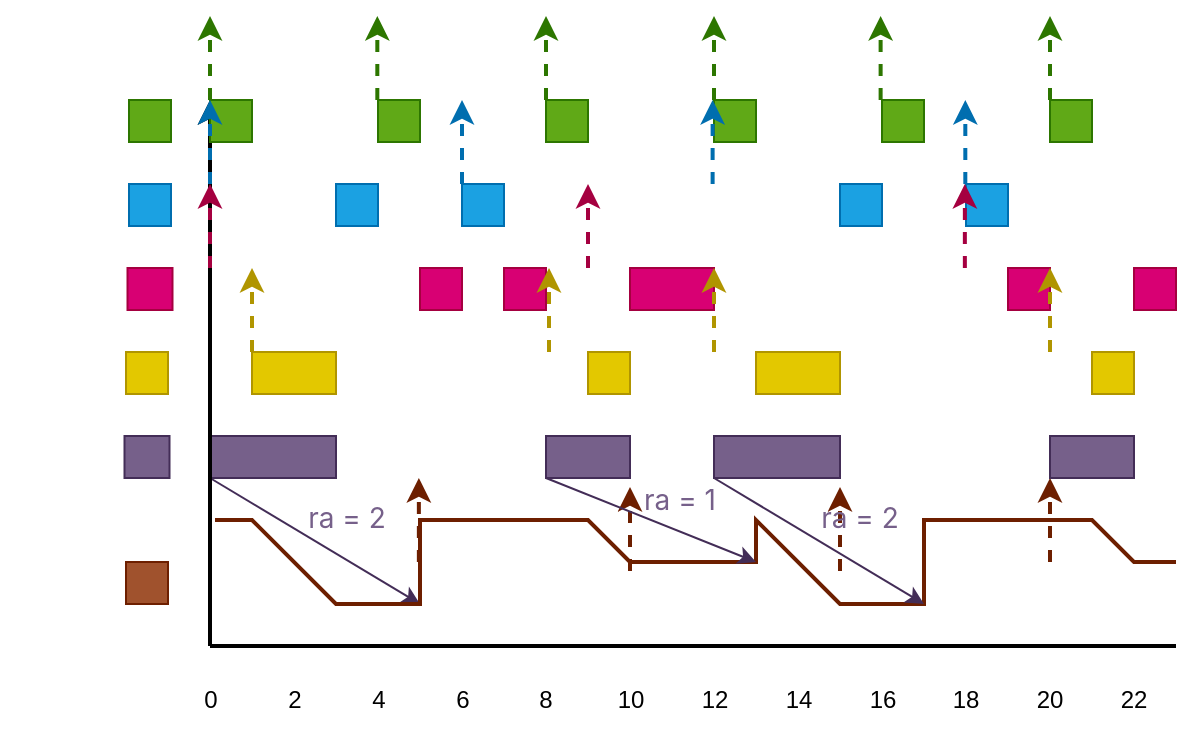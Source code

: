 <mxfile>
    <diagram id="2Uu6G821-9Wza9XmK5AW" name="Página-1">
        <mxGraphModel dx="705" dy="592" grid="1" gridSize="21" guides="1" tooltips="1" connect="1" arrows="1" fold="1" page="1" pageScale="1" pageWidth="1169" pageHeight="827" background="none" math="0" shadow="0">
            <root>
                <mxCell id="0"/>
                <mxCell id="1" parent="0"/>
                <mxCell id="297" style="edgeStyle=none;html=1;exitX=0;exitY=1;exitDx=0;exitDy=0;fillColor=#76608a;strokeColor=#432D57;" edge="1" parent="1" source="289">
                    <mxGeometry relative="1" as="geometry">
                        <mxPoint x="273" y="336" as="targetPoint"/>
                        <mxPoint x="168" y="273" as="sourcePoint"/>
                    </mxGeometry>
                </mxCell>
                <mxCell id="289" value="" style="rounded=0;whiteSpace=wrap;html=1;fillColor=#76608a;fontColor=#ffffff;strokeColor=#432D57;" vertex="1" parent="1">
                    <mxGeometry x="168" y="252" width="63" height="21" as="geometry"/>
                </mxCell>
                <mxCell id="160" value="" style="edgeStyle=none;jumpSize=13;html=1;strokeWidth=2;startSize=6;" parent="1" edge="1">
                    <mxGeometry relative="1" as="geometry">
                        <mxPoint x="273" y="167.5" as="sourcePoint"/>
                        <mxPoint x="273" y="167.5" as="targetPoint"/>
                    </mxGeometry>
                </mxCell>
                <mxCell id="161" value="" style="endArrow=none;html=1;jumpSize=13;startSize=6;strokeWidth=2;" parent="1" edge="1">
                    <mxGeometry width="50" height="50" relative="1" as="geometry">
                        <mxPoint x="168" y="357" as="sourcePoint"/>
                        <mxPoint x="651" y="357" as="targetPoint"/>
                    </mxGeometry>
                </mxCell>
                <mxCell id="162" value="" style="endArrow=classic;html=1;strokeWidth=2;" parent="1" edge="1">
                    <mxGeometry width="50" height="50" relative="1" as="geometry">
                        <mxPoint x="168" y="357" as="sourcePoint"/>
                        <mxPoint x="168" y="84" as="targetPoint"/>
                    </mxGeometry>
                </mxCell>
                <mxCell id="163" value="0" style="text;html=1;strokeColor=none;fillColor=none;align=center;verticalAlign=middle;whiteSpace=wrap;rounded=0;" parent="1" vertex="1">
                    <mxGeometry x="157.5" y="369" width="21" height="30" as="geometry"/>
                </mxCell>
                <mxCell id="164" value="2" style="text;html=1;strokeColor=none;fillColor=none;align=center;verticalAlign=middle;whiteSpace=wrap;rounded=0;" parent="1" vertex="1">
                    <mxGeometry x="199.5" y="369" width="21" height="30" as="geometry"/>
                </mxCell>
                <mxCell id="165" value="10" style="text;html=1;strokeColor=none;fillColor=none;align=center;verticalAlign=middle;whiteSpace=wrap;rounded=0;" parent="1" vertex="1">
                    <mxGeometry x="367.5" y="369" width="21" height="30" as="geometry"/>
                </mxCell>
                <mxCell id="166" value="16" style="text;html=1;strokeColor=none;fillColor=none;align=center;verticalAlign=middle;whiteSpace=wrap;rounded=0;" parent="1" vertex="1">
                    <mxGeometry x="493.5" y="369" width="21" height="30" as="geometry"/>
                </mxCell>
                <mxCell id="167" value="18" style="text;html=1;strokeColor=none;fillColor=none;align=center;verticalAlign=middle;whiteSpace=wrap;rounded=0;" parent="1" vertex="1">
                    <mxGeometry x="525" y="369" width="42" height="30" as="geometry"/>
                </mxCell>
                <mxCell id="168" value="" style="rounded=0;whiteSpace=wrap;html=1;fillColor=#60a917;fontColor=#ffffff;strokeColor=#2D7600;" parent="1" vertex="1">
                    <mxGeometry x="127.5" y="84" width="21" height="21" as="geometry"/>
                </mxCell>
                <mxCell id="169" value="" style="rounded=0;whiteSpace=wrap;html=1;fillColor=#d80073;fontColor=#ffffff;strokeColor=#A50040;" parent="1" vertex="1">
                    <mxGeometry x="126.75" y="168" width="22.5" height="21" as="geometry"/>
                </mxCell>
                <mxCell id="170" value="" style="rounded=0;whiteSpace=wrap;html=1;fillColor=#1ba1e2;fontColor=#ffffff;strokeColor=#006EAF;" parent="1" vertex="1">
                    <mxGeometry x="127.5" y="126" width="21" height="21" as="geometry"/>
                </mxCell>
                <mxCell id="171" value="&lt;font color=&quot;#ffffff&quot;&gt;&lt;span style=&quot;font-family: -apple-system, BlinkMacSystemFont, &amp;quot;Segoe WPC&amp;quot;, &amp;quot;Segoe UI&amp;quot;, system-ui, Ubuntu, &amp;quot;Droid Sans&amp;quot;, sans-serif; font-size: 14px;&quot;&gt;τ&lt;/span&gt;1&lt;/font&gt;" style="text;html=1;strokeColor=none;fillColor=none;align=center;verticalAlign=middle;whiteSpace=wrap;rounded=0;" parent="1" vertex="1">
                    <mxGeometry x="63" y="79.5" width="60" height="30" as="geometry"/>
                </mxCell>
                <mxCell id="172" value="&lt;font color=&quot;#ffffff&quot;&gt;&lt;span style=&quot;font-family: -apple-system, BlinkMacSystemFont, &amp;quot;Segoe WPC&amp;quot;, &amp;quot;Segoe UI&amp;quot;, system-ui, Ubuntu, &amp;quot;Droid Sans&amp;quot;, sans-serif; font-size: 14px;&quot;&gt;τ&lt;/span&gt;2&lt;/font&gt;" style="text;html=1;strokeColor=none;fillColor=none;align=center;verticalAlign=middle;whiteSpace=wrap;rounded=0;" parent="1" vertex="1">
                    <mxGeometry x="63" y="121.5" width="60" height="30" as="geometry"/>
                </mxCell>
                <mxCell id="173" value="&lt;font color=&quot;#ffffff&quot;&gt;&lt;span style=&quot;font-family: -apple-system, BlinkMacSystemFont, &amp;quot;Segoe WPC&amp;quot;, &amp;quot;Segoe UI&amp;quot;, system-ui, Ubuntu, &amp;quot;Droid Sans&amp;quot;, sans-serif; font-size: 14px;&quot;&gt;τ&lt;/span&gt;3&lt;/font&gt;" style="text;html=1;strokeColor=none;fillColor=none;align=center;verticalAlign=middle;whiteSpace=wrap;rounded=0;" parent="1" vertex="1">
                    <mxGeometry x="63" y="163.5" width="60" height="30" as="geometry"/>
                </mxCell>
                <mxCell id="174" value="" style="rounded=0;whiteSpace=wrap;html=1;fillColor=#60a917;fontColor=#ffffff;strokeColor=#2D7600;" parent="1" vertex="1">
                    <mxGeometry x="168" y="84" width="21" height="21" as="geometry"/>
                </mxCell>
                <mxCell id="175" value="" style="rounded=0;whiteSpace=wrap;html=1;fillColor=#1ba1e2;fontColor=#ffffff;strokeColor=#006EAF;" parent="1" vertex="1">
                    <mxGeometry x="231" y="126" width="21" height="21" as="geometry"/>
                </mxCell>
                <mxCell id="178" value="" style="rounded=0;whiteSpace=wrap;html=1;fillColor=#60a917;fontColor=#ffffff;strokeColor=#2D7600;" parent="1" vertex="1">
                    <mxGeometry x="252" y="84" width="21" height="21" as="geometry"/>
                </mxCell>
                <mxCell id="179" value="" style="rounded=0;whiteSpace=wrap;html=1;fillColor=#1ba1e2;fontColor=#ffffff;strokeColor=#006EAF;" parent="1" vertex="1">
                    <mxGeometry x="483" y="126" width="21" height="21" as="geometry"/>
                </mxCell>
                <mxCell id="181" value="4" style="text;html=1;strokeColor=none;fillColor=none;align=center;verticalAlign=middle;whiteSpace=wrap;rounded=0;" parent="1" vertex="1">
                    <mxGeometry x="241.5" y="369" width="21" height="30" as="geometry"/>
                </mxCell>
                <mxCell id="182" value="6" style="text;html=1;strokeColor=none;fillColor=none;align=center;verticalAlign=middle;whiteSpace=wrap;rounded=0;" parent="1" vertex="1">
                    <mxGeometry x="283.5" y="369" width="21" height="30" as="geometry"/>
                </mxCell>
                <mxCell id="183" value="8" style="text;html=1;strokeColor=none;fillColor=none;align=center;verticalAlign=middle;whiteSpace=wrap;rounded=0;" parent="1" vertex="1">
                    <mxGeometry x="315" y="369" width="42" height="30" as="geometry"/>
                </mxCell>
                <mxCell id="184" value="12" style="text;html=1;strokeColor=none;fillColor=none;align=center;verticalAlign=middle;whiteSpace=wrap;rounded=0;" parent="1" vertex="1">
                    <mxGeometry x="409.5" y="369" width="21" height="30" as="geometry"/>
                </mxCell>
                <mxCell id="185" value="14" style="text;html=1;strokeColor=none;fillColor=none;align=center;verticalAlign=middle;whiteSpace=wrap;rounded=0;" parent="1" vertex="1">
                    <mxGeometry x="451.5" y="369" width="21" height="30" as="geometry"/>
                </mxCell>
                <mxCell id="186" value="" style="endArrow=classic;html=1;rounded=1;strokeWidth=2;endSize=6;sourcePerimeterSpacing=0;targetPerimeterSpacing=0;jumpSize=6;dashed=1;fillColor=#60a917;strokeColor=#2D7600;" parent="1" edge="1">
                    <mxGeometry width="50" height="50" relative="1" as="geometry">
                        <mxPoint x="251.66" y="84" as="sourcePoint"/>
                        <mxPoint x="251.66" y="42" as="targetPoint"/>
                    </mxGeometry>
                </mxCell>
                <mxCell id="188" value="" style="endArrow=classic;html=1;rounded=1;strokeWidth=2;endSize=6;sourcePerimeterSpacing=0;targetPerimeterSpacing=0;jumpSize=6;dashed=1;fillColor=#60a917;strokeColor=#2D7600;exitX=0;exitY=0;exitDx=0;exitDy=0;" parent="1" source="174" edge="1">
                    <mxGeometry width="50" height="50" relative="1" as="geometry">
                        <mxPoint x="315.0" y="105" as="sourcePoint"/>
                        <mxPoint x="168" y="42" as="targetPoint"/>
                    </mxGeometry>
                </mxCell>
                <mxCell id="189" value="" style="endArrow=classic;html=1;rounded=1;strokeWidth=2;endSize=6;sourcePerimeterSpacing=0;targetPerimeterSpacing=0;jumpSize=6;dashed=1;fillColor=#1ba1e2;strokeColor=#006EAF;exitX=0;exitY=0;exitDx=0;exitDy=0;" parent="1" edge="1">
                    <mxGeometry width="50" height="50" relative="1" as="geometry">
                        <mxPoint x="168" y="126" as="sourcePoint"/>
                        <mxPoint x="168" y="84" as="targetPoint"/>
                    </mxGeometry>
                </mxCell>
                <mxCell id="190" value="" style="endArrow=classic;html=1;rounded=1;strokeWidth=2;endSize=6;sourcePerimeterSpacing=0;targetPerimeterSpacing=0;jumpSize=6;dashed=1;fillColor=#1ba1e2;strokeColor=#006EAF;" parent="1" edge="1">
                    <mxGeometry width="50" height="50" relative="1" as="geometry">
                        <mxPoint x="294" y="126" as="sourcePoint"/>
                        <mxPoint x="294" y="84" as="targetPoint"/>
                    </mxGeometry>
                </mxCell>
                <mxCell id="192" value="" style="endArrow=classic;html=1;rounded=1;strokeWidth=2;endSize=6;sourcePerimeterSpacing=0;targetPerimeterSpacing=0;jumpSize=6;dashed=1;fillColor=#d80073;strokeColor=#A50040;" parent="1" edge="1">
                    <mxGeometry width="50" height="50" relative="1" as="geometry">
                        <mxPoint x="168" y="168" as="sourcePoint"/>
                        <mxPoint x="168" y="126" as="targetPoint"/>
                    </mxGeometry>
                </mxCell>
                <mxCell id="198" value="20" style="text;html=1;strokeColor=none;fillColor=none;align=center;verticalAlign=middle;whiteSpace=wrap;rounded=0;" parent="1" vertex="1">
                    <mxGeometry x="567" y="369" width="42" height="30" as="geometry"/>
                </mxCell>
                <mxCell id="216" value="" style="rounded=0;whiteSpace=wrap;html=1;fillColor=#e3c800;fontColor=#000000;strokeColor=#B09500;" parent="1" vertex="1">
                    <mxGeometry x="126" y="210" width="21" height="21" as="geometry"/>
                </mxCell>
                <mxCell id="217" value="&lt;font color=&quot;#ffffff&quot;&gt;&lt;span style=&quot;font-family: -apple-system, BlinkMacSystemFont, &amp;quot;Segoe WPC&amp;quot;, &amp;quot;Segoe UI&amp;quot;, system-ui, Ubuntu, &amp;quot;Droid Sans&amp;quot;, sans-serif; font-size: 14px;&quot;&gt;a&lt;/span&gt;&lt;/font&gt;" style="text;html=1;strokeColor=none;fillColor=none;align=center;verticalAlign=middle;whiteSpace=wrap;rounded=0;" parent="1" vertex="1">
                    <mxGeometry x="63" y="205.5" width="60" height="30" as="geometry"/>
                </mxCell>
                <mxCell id="218" value="" style="endArrow=classic;html=1;rounded=1;strokeWidth=2;endSize=6;sourcePerimeterSpacing=0;targetPerimeterSpacing=0;jumpSize=6;dashed=1;fillColor=#e3c800;strokeColor=#B09500;" parent="1" edge="1">
                    <mxGeometry width="50" height="50" relative="1" as="geometry">
                        <mxPoint x="189" y="210" as="sourcePoint"/>
                        <mxPoint x="189" y="168" as="targetPoint"/>
                    </mxGeometry>
                </mxCell>
                <mxCell id="219" value="" style="rounded=0;whiteSpace=wrap;html=1;fillColor=#e3c800;fontColor=#000000;strokeColor=#B09500;" parent="1" vertex="1">
                    <mxGeometry x="189" y="210" width="42" height="21" as="geometry"/>
                </mxCell>
                <mxCell id="221" value="" style="rounded=0;whiteSpace=wrap;html=1;fillColor=#e3c800;fontColor=#000000;strokeColor=#B09500;" parent="1" vertex="1">
                    <mxGeometry x="357" y="210" width="21" height="21" as="geometry"/>
                </mxCell>
                <mxCell id="236" value="" style="rounded=0;whiteSpace=wrap;html=1;fillColor=#60a917;fontColor=#ffffff;strokeColor=#2D7600;" parent="1" vertex="1">
                    <mxGeometry x="336" y="84" width="21" height="21" as="geometry"/>
                </mxCell>
                <mxCell id="237" value="" style="rounded=0;whiteSpace=wrap;html=1;fillColor=#60a917;fontColor=#ffffff;strokeColor=#2D7600;" parent="1" vertex="1">
                    <mxGeometry x="420" y="84" width="21" height="21" as="geometry"/>
                </mxCell>
                <mxCell id="238" value="" style="rounded=0;whiteSpace=wrap;html=1;fillColor=#60a917;fontColor=#ffffff;strokeColor=#2D7600;" parent="1" vertex="1">
                    <mxGeometry x="504" y="84" width="21" height="21" as="geometry"/>
                </mxCell>
                <mxCell id="239" value="" style="endArrow=classic;html=1;rounded=1;strokeWidth=2;endSize=6;sourcePerimeterSpacing=0;targetPerimeterSpacing=0;jumpSize=6;dashed=1;fillColor=#60a917;strokeColor=#2D7600;" parent="1" edge="1">
                    <mxGeometry width="50" height="50" relative="1" as="geometry">
                        <mxPoint x="336.0" y="84.0" as="sourcePoint"/>
                        <mxPoint x="336.0" y="42" as="targetPoint"/>
                    </mxGeometry>
                </mxCell>
                <mxCell id="240" value="" style="endArrow=classic;html=1;rounded=1;strokeWidth=2;endSize=6;sourcePerimeterSpacing=0;targetPerimeterSpacing=0;jumpSize=6;dashed=1;fillColor=#60a917;strokeColor=#2D7600;" parent="1" edge="1">
                    <mxGeometry width="50" height="50" relative="1" as="geometry">
                        <mxPoint x="420.0" y="84.0" as="sourcePoint"/>
                        <mxPoint x="420.0" y="42" as="targetPoint"/>
                    </mxGeometry>
                </mxCell>
                <mxCell id="241" value="" style="endArrow=classic;html=1;rounded=1;strokeWidth=2;endSize=6;sourcePerimeterSpacing=0;targetPerimeterSpacing=0;jumpSize=6;dashed=1;fillColor=#60a917;strokeColor=#2D7600;" parent="1" edge="1">
                    <mxGeometry width="50" height="50" relative="1" as="geometry">
                        <mxPoint x="503.31" y="84.0" as="sourcePoint"/>
                        <mxPoint x="503.31" y="42" as="targetPoint"/>
                    </mxGeometry>
                </mxCell>
                <mxCell id="242" value="" style="rounded=0;whiteSpace=wrap;html=1;fillColor=#1ba1e2;fontColor=#ffffff;strokeColor=#006EAF;" parent="1" vertex="1">
                    <mxGeometry x="294" y="126" width="21" height="21" as="geometry"/>
                </mxCell>
                <mxCell id="243" value="" style="endArrow=classic;html=1;rounded=1;strokeWidth=2;endSize=6;sourcePerimeterSpacing=0;targetPerimeterSpacing=0;jumpSize=6;dashed=1;fillColor=#1ba1e2;strokeColor=#006EAF;" parent="1" edge="1">
                    <mxGeometry width="50" height="50" relative="1" as="geometry">
                        <mxPoint x="419.31" y="126" as="sourcePoint"/>
                        <mxPoint x="419.31" y="84.0" as="targetPoint"/>
                    </mxGeometry>
                </mxCell>
                <mxCell id="244" value="" style="endArrow=classic;html=1;rounded=1;strokeWidth=2;endSize=6;sourcePerimeterSpacing=0;targetPerimeterSpacing=0;jumpSize=6;dashed=1;fillColor=#1ba1e2;strokeColor=#006EAF;" parent="1" edge="1">
                    <mxGeometry width="50" height="50" relative="1" as="geometry">
                        <mxPoint x="545.66" y="126" as="sourcePoint"/>
                        <mxPoint x="545.66" y="84.0" as="targetPoint"/>
                    </mxGeometry>
                </mxCell>
                <mxCell id="245" value="" style="rounded=0;whiteSpace=wrap;html=1;fillColor=#1ba1e2;fontColor=#ffffff;strokeColor=#006EAF;" parent="1" vertex="1">
                    <mxGeometry x="546" y="126" width="21" height="21" as="geometry"/>
                </mxCell>
                <mxCell id="248" value="" style="endArrow=classic;html=1;rounded=1;strokeWidth=2;endSize=6;sourcePerimeterSpacing=0;targetPerimeterSpacing=0;jumpSize=6;dashed=1;fillColor=#60a917;strokeColor=#2D7600;" parent="1" edge="1">
                    <mxGeometry width="50" height="50" relative="1" as="geometry">
                        <mxPoint x="588.0" y="84.0" as="sourcePoint"/>
                        <mxPoint x="588.0" y="42" as="targetPoint"/>
                    </mxGeometry>
                </mxCell>
                <mxCell id="249" value="22" style="text;html=1;strokeColor=none;fillColor=none;align=center;verticalAlign=middle;whiteSpace=wrap;rounded=0;" parent="1" vertex="1">
                    <mxGeometry x="609" y="369" width="42" height="30" as="geometry"/>
                </mxCell>
                <mxCell id="250" value="" style="rounded=0;whiteSpace=wrap;html=1;fillColor=#60a917;fontColor=#ffffff;strokeColor=#2D7600;" parent="1" vertex="1">
                    <mxGeometry x="588" y="84" width="21" height="21" as="geometry"/>
                </mxCell>
                <mxCell id="251" value="" style="rounded=0;whiteSpace=wrap;html=1;fillColor=#d80073;fontColor=#ffffff;strokeColor=#A50040;" parent="1" vertex="1">
                    <mxGeometry x="567" y="168" width="21" height="21" as="geometry"/>
                </mxCell>
                <mxCell id="256" value="" style="endArrow=classic;html=1;rounded=1;strokeWidth=2;endSize=6;sourcePerimeterSpacing=0;targetPerimeterSpacing=0;jumpSize=6;dashed=1;fillColor=#e3c800;strokeColor=#B09500;" parent="1" edge="1">
                    <mxGeometry width="50" height="50" relative="1" as="geometry">
                        <mxPoint x="588.0" y="210" as="sourcePoint"/>
                        <mxPoint x="588.0" y="168" as="targetPoint"/>
                    </mxGeometry>
                </mxCell>
                <mxCell id="257" value="" style="rounded=0;whiteSpace=wrap;html=1;fillColor=#e3c800;fontColor=#000000;strokeColor=#B09500;" parent="1" vertex="1">
                    <mxGeometry x="441" y="210" width="42" height="21" as="geometry"/>
                </mxCell>
                <mxCell id="258" value="" style="rounded=0;whiteSpace=wrap;html=1;fillColor=#e3c800;fontColor=#000000;strokeColor=#B09500;" parent="1" vertex="1">
                    <mxGeometry x="609" y="210" width="21" height="21" as="geometry"/>
                </mxCell>
                <mxCell id="259" value="&lt;font color=&quot;#ffffff&quot;&gt;&lt;span style=&quot;font-family: -apple-system, BlinkMacSystemFont, &amp;quot;Segoe WPC&amp;quot;, &amp;quot;Segoe UI&amp;quot;, system-ui, Ubuntu, &amp;quot;Droid Sans&amp;quot;, sans-serif; font-size: 14px;&quot;&gt;a1&lt;/span&gt;&lt;/font&gt;" style="text;html=1;strokeColor=none;fillColor=none;align=center;verticalAlign=middle;whiteSpace=wrap;rounded=0;" parent="1" vertex="1">
                    <mxGeometry x="168" y="189" width="21" height="21" as="geometry"/>
                </mxCell>
                <mxCell id="262" value="&lt;font color=&quot;#ffffff&quot;&gt;&lt;span style=&quot;font-family: -apple-system, BlinkMacSystemFont, &amp;quot;Segoe WPC&amp;quot;, &amp;quot;Segoe UI&amp;quot;, system-ui, Ubuntu, &amp;quot;Droid Sans&amp;quot;, sans-serif; font-size: 14px;&quot;&gt;a3&lt;/span&gt;&lt;/font&gt;" style="text;html=1;strokeColor=none;fillColor=none;align=center;verticalAlign=middle;whiteSpace=wrap;rounded=0;" parent="1" vertex="1">
                    <mxGeometry x="399" y="189" width="18" height="21" as="geometry"/>
                </mxCell>
                <mxCell id="263" value="&lt;font color=&quot;#ffffff&quot;&gt;&lt;span style=&quot;font-family: -apple-system, BlinkMacSystemFont, &amp;quot;Segoe WPC&amp;quot;, &amp;quot;Segoe UI&amp;quot;, system-ui, Ubuntu, &amp;quot;Droid Sans&amp;quot;, sans-serif; font-size: 14px;&quot;&gt;a4&lt;/span&gt;&lt;/font&gt;" style="text;html=1;strokeColor=none;fillColor=none;align=center;verticalAlign=middle;whiteSpace=wrap;rounded=0;" parent="1" vertex="1">
                    <mxGeometry x="567" y="189" width="18" height="21" as="geometry"/>
                </mxCell>
                <mxCell id="264" value="&lt;font color=&quot;#ffffff&quot;&gt;&lt;span style=&quot;font-family: -apple-system, BlinkMacSystemFont, &amp;quot;Segoe WPC&amp;quot;, &amp;quot;Segoe UI&amp;quot;, system-ui, Ubuntu, &amp;quot;Droid Sans&amp;quot;, sans-serif; font-size: 14px;&quot;&gt;cs&lt;/span&gt;&lt;/font&gt;" style="text;html=1;strokeColor=none;fillColor=none;align=center;verticalAlign=middle;whiteSpace=wrap;rounded=0;" parent="1" vertex="1">
                    <mxGeometry x="66" y="315" width="60" height="21" as="geometry"/>
                </mxCell>
                <mxCell id="269" value="" style="rounded=0;whiteSpace=wrap;html=1;fillColor=#d80073;fontColor=#ffffff;strokeColor=#A50040;" parent="1" vertex="1">
                    <mxGeometry x="378" y="168" width="42" height="21" as="geometry"/>
                </mxCell>
                <mxCell id="255" value="" style="endArrow=classic;html=1;rounded=1;strokeWidth=2;endSize=6;sourcePerimeterSpacing=0;targetPerimeterSpacing=0;jumpSize=6;dashed=1;fillColor=#e3c800;strokeColor=#B09500;" parent="1" edge="1">
                    <mxGeometry width="50" height="50" relative="1" as="geometry">
                        <mxPoint x="420.0" y="210" as="sourcePoint"/>
                        <mxPoint x="420.0" y="168" as="targetPoint"/>
                    </mxGeometry>
                </mxCell>
                <mxCell id="270" value="" style="endArrow=classic;html=1;rounded=1;strokeWidth=2;endSize=6;sourcePerimeterSpacing=0;targetPerimeterSpacing=0;jumpSize=6;dashed=1;fillColor=#d80073;strokeColor=#A50040;" parent="1" edge="1">
                    <mxGeometry width="50" height="50" relative="1" as="geometry">
                        <mxPoint x="357" y="168" as="sourcePoint"/>
                        <mxPoint x="357" y="126" as="targetPoint"/>
                    </mxGeometry>
                </mxCell>
                <mxCell id="271" value="" style="endArrow=classic;html=1;rounded=1;strokeWidth=2;endSize=6;sourcePerimeterSpacing=0;targetPerimeterSpacing=0;jumpSize=6;dashed=1;fillColor=#d80073;strokeColor=#A50040;" parent="1" edge="1">
                    <mxGeometry width="50" height="50" relative="1" as="geometry">
                        <mxPoint x="545.43" y="168" as="sourcePoint"/>
                        <mxPoint x="545.43" y="126" as="targetPoint"/>
                    </mxGeometry>
                </mxCell>
                <mxCell id="272" value="" style="rounded=0;whiteSpace=wrap;html=1;fillColor=#d80073;fontColor=#ffffff;strokeColor=#A50040;" parent="1" vertex="1">
                    <mxGeometry x="630" y="168" width="21" height="21" as="geometry"/>
                </mxCell>
                <mxCell id="273" value="" style="rounded=0;whiteSpace=wrap;html=1;fillColor=#a0522d;strokeColor=#6D1F00;glass=0;shadow=0;fontColor=#ffffff;" parent="1" vertex="1">
                    <mxGeometry x="126" y="315" width="21" height="21" as="geometry"/>
                </mxCell>
                <mxCell id="278" value="" style="endArrow=none;html=1;strokeWidth=2;fillColor=#a0522d;strokeColor=#6D1F00;rounded=0;" parent="1" edge="1">
                    <mxGeometry width="50" height="50" relative="1" as="geometry">
                        <mxPoint x="170.5" y="294" as="sourcePoint"/>
                        <mxPoint x="651" y="315" as="targetPoint"/>
                        <Array as="points">
                            <mxPoint x="189" y="294"/>
                            <mxPoint x="231" y="336"/>
                            <mxPoint x="273" y="336"/>
                            <mxPoint x="273" y="294"/>
                            <mxPoint x="357" y="294"/>
                            <mxPoint x="378" y="315"/>
                            <mxPoint x="441" y="315"/>
                            <mxPoint x="441" y="294"/>
                            <mxPoint x="483" y="336"/>
                            <mxPoint x="525" y="336"/>
                            <mxPoint x="525" y="294"/>
                            <mxPoint x="609" y="294"/>
                            <mxPoint x="630" y="315"/>
                        </Array>
                    </mxGeometry>
                </mxCell>
                <mxCell id="279" value="" style="endArrow=classic;html=1;rounded=1;strokeWidth=2;endSize=6;sourcePerimeterSpacing=0;targetPerimeterSpacing=0;jumpSize=6;dashed=1;fillColor=#a0522d;strokeColor=#6D1F00;" parent="1" edge="1">
                    <mxGeometry width="50" height="50" relative="1" as="geometry">
                        <mxPoint x="272.43" y="315" as="sourcePoint"/>
                        <mxPoint x="272.43" y="273" as="targetPoint"/>
                    </mxGeometry>
                </mxCell>
                <mxCell id="280" value="" style="endArrow=classic;html=1;rounded=1;strokeWidth=2;endSize=6;sourcePerimeterSpacing=0;targetPerimeterSpacing=0;jumpSize=6;dashed=1;fillColor=#a0522d;strokeColor=#6D1F00;" parent="1" edge="1">
                    <mxGeometry width="50" height="50" relative="1" as="geometry">
                        <mxPoint x="378.0" y="319.5" as="sourcePoint"/>
                        <mxPoint x="378.0" y="277.5" as="targetPoint"/>
                    </mxGeometry>
                </mxCell>
                <mxCell id="281" value="" style="endArrow=classic;html=1;rounded=1;strokeWidth=2;endSize=6;sourcePerimeterSpacing=0;targetPerimeterSpacing=0;jumpSize=6;dashed=1;fillColor=#a0522d;strokeColor=#6D1F00;" parent="1" edge="1">
                    <mxGeometry width="50" height="50" relative="1" as="geometry">
                        <mxPoint x="483.0" y="319.5" as="sourcePoint"/>
                        <mxPoint x="483.0" y="277.5" as="targetPoint"/>
                    </mxGeometry>
                </mxCell>
                <mxCell id="282" value="" style="endArrow=classic;html=1;rounded=1;strokeWidth=2;endSize=6;sourcePerimeterSpacing=0;targetPerimeterSpacing=0;jumpSize=6;dashed=1;fillColor=#a0522d;strokeColor=#6D1F00;" parent="1" edge="1">
                    <mxGeometry width="50" height="50" relative="1" as="geometry">
                        <mxPoint x="588" y="315" as="sourcePoint"/>
                        <mxPoint x="588" y="273" as="targetPoint"/>
                    </mxGeometry>
                </mxCell>
                <mxCell id="285" value="" style="rounded=0;whiteSpace=wrap;html=1;fillColor=#d80073;fontColor=#ffffff;strokeColor=#A50040;" parent="1" vertex="1">
                    <mxGeometry x="273" y="168" width="21" height="21" as="geometry"/>
                </mxCell>
                <mxCell id="286" value="" style="rounded=0;whiteSpace=wrap;html=1;fillColor=#d80073;fontColor=#ffffff;strokeColor=#A50040;" parent="1" vertex="1">
                    <mxGeometry x="315" y="168" width="21" height="21" as="geometry"/>
                </mxCell>
                <mxCell id="254" value="" style="endArrow=classic;html=1;rounded=1;strokeWidth=2;endSize=6;sourcePerimeterSpacing=0;targetPerimeterSpacing=0;jumpSize=6;dashed=1;fillColor=#e3c800;strokeColor=#B09500;" parent="1" edge="1">
                    <mxGeometry width="50" height="50" relative="1" as="geometry">
                        <mxPoint x="337.5" y="210" as="sourcePoint"/>
                        <mxPoint x="337.5" y="168" as="targetPoint"/>
                    </mxGeometry>
                </mxCell>
                <mxCell id="261" value="&lt;font color=&quot;#ffffff&quot;&gt;&lt;span style=&quot;font-family: -apple-system, BlinkMacSystemFont, &amp;quot;Segoe WPC&amp;quot;, &amp;quot;Segoe UI&amp;quot;, system-ui, Ubuntu, &amp;quot;Droid Sans&amp;quot;, sans-serif; font-size: 14px;&quot;&gt;a2&lt;/span&gt;&lt;/font&gt;" style="text;html=1;strokeColor=none;fillColor=none;align=center;verticalAlign=middle;whiteSpace=wrap;rounded=0;" parent="1" vertex="1">
                    <mxGeometry x="315" y="189" width="18" height="21" as="geometry"/>
                </mxCell>
                <mxCell id="287" value="" style="rounded=0;whiteSpace=wrap;html=1;fillColor=#76608a;fontColor=#ffffff;strokeColor=#432D57;" vertex="1" parent="1">
                    <mxGeometry x="125.25" y="252" width="22.5" height="21" as="geometry"/>
                </mxCell>
                <mxCell id="298" style="edgeStyle=none;html=1;exitX=0;exitY=1;exitDx=0;exitDy=0;fillColor=#76608a;strokeColor=#432D57;" edge="1" parent="1" source="290">
                    <mxGeometry relative="1" as="geometry">
                        <mxPoint x="441" y="315" as="targetPoint"/>
                    </mxGeometry>
                </mxCell>
                <mxCell id="290" value="" style="rounded=0;whiteSpace=wrap;html=1;fillColor=#76608a;fontColor=#ffffff;strokeColor=#432D57;" vertex="1" parent="1">
                    <mxGeometry x="336" y="252" width="42" height="21" as="geometry"/>
                </mxCell>
                <mxCell id="299" style="edgeStyle=none;html=1;exitX=0;exitY=1;exitDx=0;exitDy=0;fillColor=#76608a;strokeColor=#432D57;" edge="1" parent="1" source="291">
                    <mxGeometry relative="1" as="geometry">
                        <mxPoint x="525" y="336" as="targetPoint"/>
                    </mxGeometry>
                </mxCell>
                <mxCell id="291" value="" style="rounded=0;whiteSpace=wrap;html=1;fillColor=#76608a;fontColor=#ffffff;strokeColor=#432D57;" vertex="1" parent="1">
                    <mxGeometry x="420" y="252" width="63" height="21" as="geometry"/>
                </mxCell>
                <mxCell id="292" value="" style="rounded=0;whiteSpace=wrap;html=1;fillColor=#76608a;fontColor=#ffffff;strokeColor=#432D57;" vertex="1" parent="1">
                    <mxGeometry x="588" y="252" width="42" height="21" as="geometry"/>
                </mxCell>
                <mxCell id="294" value="&lt;font color=&quot;#ffffff&quot;&gt;&lt;span style=&quot;font-family: -apple-system, BlinkMacSystemFont, &amp;quot;Segoe WPC&amp;quot;, &amp;quot;Segoe UI&amp;quot;, system-ui, Ubuntu, &amp;quot;Droid Sans&amp;quot;, sans-serif; font-size: 14px;&quot;&gt;s activo&lt;/span&gt;&lt;/font&gt;" style="text;html=1;strokeColor=none;fillColor=none;align=center;verticalAlign=middle;whiteSpace=wrap;rounded=0;" vertex="1" parent="1">
                    <mxGeometry x="63" y="247.5" width="60" height="30" as="geometry"/>
                </mxCell>
                <mxCell id="301" value="&lt;span style=&quot;font-family: -apple-system, BlinkMacSystemFont, &amp;quot;Segoe WPC&amp;quot;, &amp;quot;Segoe UI&amp;quot;, system-ui, Ubuntu, &amp;quot;Droid Sans&amp;quot;, sans-serif; font-size: 14px;&quot;&gt;&lt;font color=&quot;#76608a&quot;&gt;ra = 2&lt;/font&gt;&lt;/span&gt;" style="text;html=1;strokeColor=none;fillColor=none;align=center;verticalAlign=middle;whiteSpace=wrap;rounded=0;" vertex="1" parent="1">
                    <mxGeometry x="210" y="284.25" width="52.5" height="16.5" as="geometry"/>
                </mxCell>
                <mxCell id="302" value="&lt;span style=&quot;font-family: -apple-system, BlinkMacSystemFont, &amp;quot;Segoe WPC&amp;quot;, &amp;quot;Segoe UI&amp;quot;, system-ui, Ubuntu, &amp;quot;Droid Sans&amp;quot;, sans-serif; font-size: 14px;&quot;&gt;&lt;font color=&quot;#76608a&quot;&gt;ra = 2&lt;/font&gt;&lt;/span&gt;" style="text;html=1;strokeColor=none;fillColor=none;align=center;verticalAlign=middle;whiteSpace=wrap;rounded=0;" vertex="1" parent="1">
                    <mxGeometry x="465.38" y="284.25" width="56.25" height="16.5" as="geometry"/>
                </mxCell>
                <mxCell id="303" value="&lt;span style=&quot;font-family: -apple-system, BlinkMacSystemFont, &amp;quot;Segoe WPC&amp;quot;, &amp;quot;Segoe UI&amp;quot;, system-ui, Ubuntu, &amp;quot;Droid Sans&amp;quot;, sans-serif; font-size: 14px;&quot;&gt;&lt;font color=&quot;#76608a&quot;&gt;ra = 1&lt;/font&gt;&lt;/span&gt;" style="text;html=1;strokeColor=none;fillColor=none;align=center;verticalAlign=middle;whiteSpace=wrap;rounded=0;" vertex="1" parent="1">
                    <mxGeometry x="378" y="273" width="49.5" height="21" as="geometry"/>
                </mxCell>
            </root>
        </mxGraphModel>
    </diagram>
</mxfile>